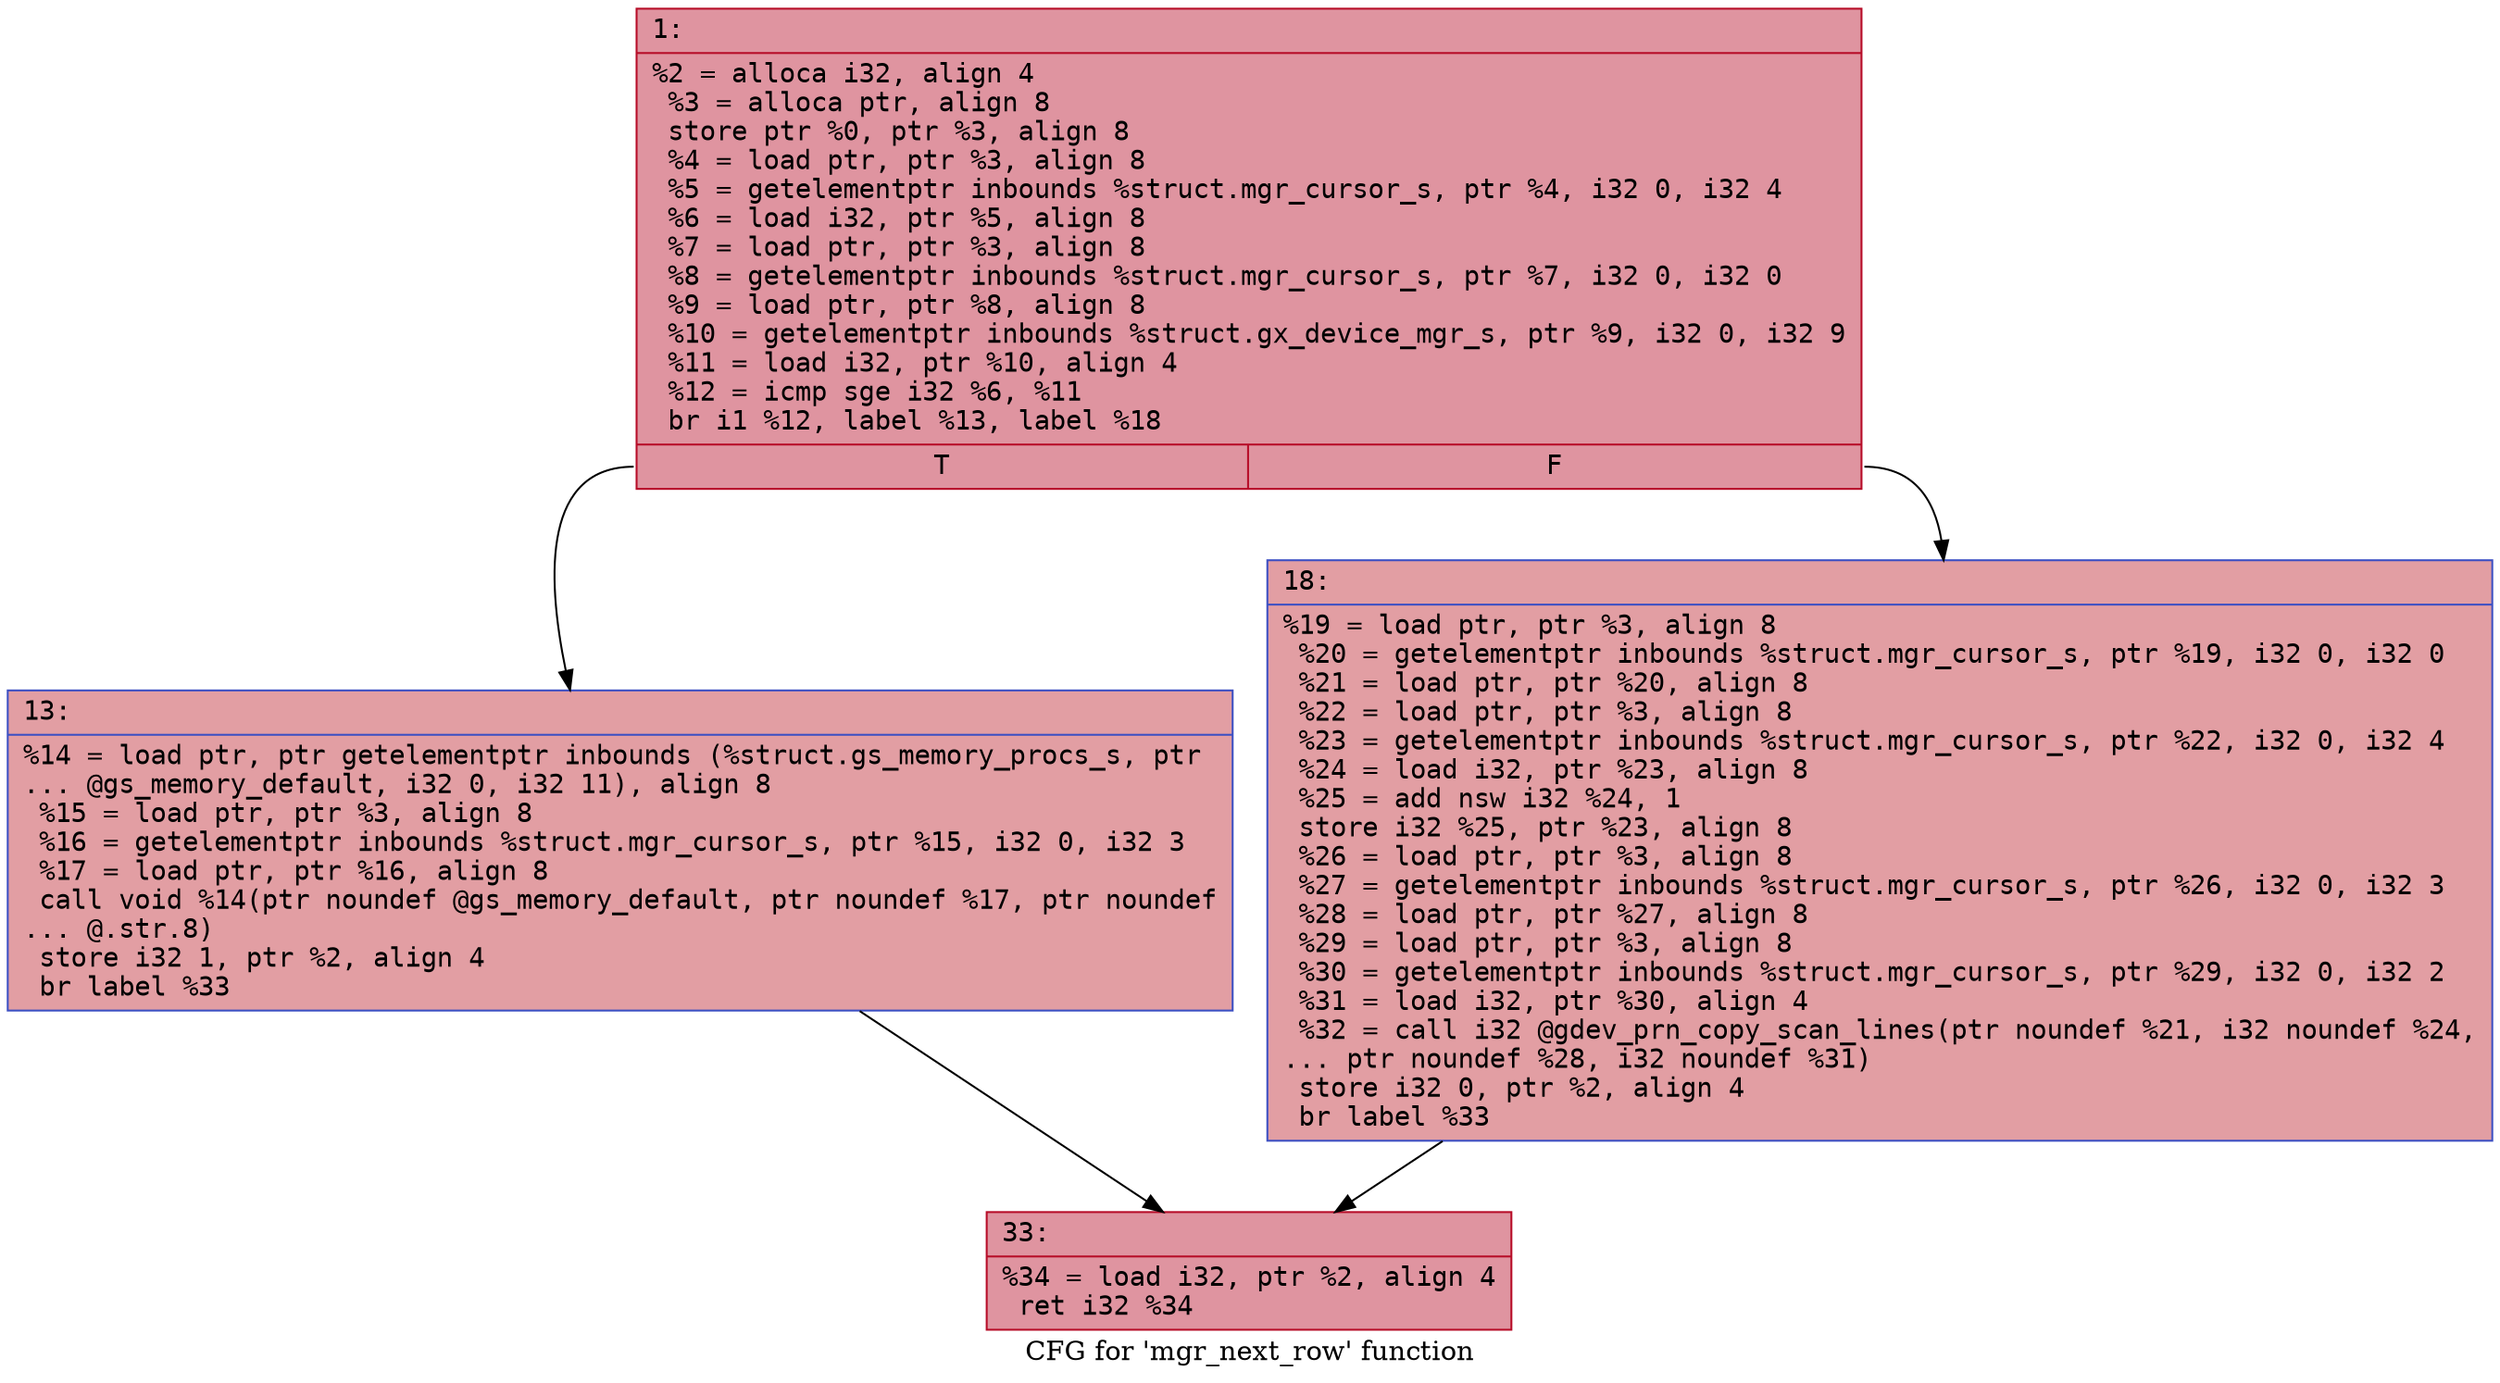 digraph "CFG for 'mgr_next_row' function" {
	label="CFG for 'mgr_next_row' function";

	Node0x600001069860 [shape=record,color="#b70d28ff", style=filled, fillcolor="#b70d2870" fontname="Courier",label="{1:\l|  %2 = alloca i32, align 4\l  %3 = alloca ptr, align 8\l  store ptr %0, ptr %3, align 8\l  %4 = load ptr, ptr %3, align 8\l  %5 = getelementptr inbounds %struct.mgr_cursor_s, ptr %4, i32 0, i32 4\l  %6 = load i32, ptr %5, align 8\l  %7 = load ptr, ptr %3, align 8\l  %8 = getelementptr inbounds %struct.mgr_cursor_s, ptr %7, i32 0, i32 0\l  %9 = load ptr, ptr %8, align 8\l  %10 = getelementptr inbounds %struct.gx_device_mgr_s, ptr %9, i32 0, i32 9\l  %11 = load i32, ptr %10, align 4\l  %12 = icmp sge i32 %6, %11\l  br i1 %12, label %13, label %18\l|{<s0>T|<s1>F}}"];
	Node0x600001069860:s0 -> Node0x6000010698b0[tooltip="1 -> 13\nProbability 50.00%" ];
	Node0x600001069860:s1 -> Node0x600001069900[tooltip="1 -> 18\nProbability 50.00%" ];
	Node0x6000010698b0 [shape=record,color="#3d50c3ff", style=filled, fillcolor="#be242e70" fontname="Courier",label="{13:\l|  %14 = load ptr, ptr getelementptr inbounds (%struct.gs_memory_procs_s, ptr\l... @gs_memory_default, i32 0, i32 11), align 8\l  %15 = load ptr, ptr %3, align 8\l  %16 = getelementptr inbounds %struct.mgr_cursor_s, ptr %15, i32 0, i32 3\l  %17 = load ptr, ptr %16, align 8\l  call void %14(ptr noundef @gs_memory_default, ptr noundef %17, ptr noundef\l... @.str.8)\l  store i32 1, ptr %2, align 4\l  br label %33\l}"];
	Node0x6000010698b0 -> Node0x600001069950[tooltip="13 -> 33\nProbability 100.00%" ];
	Node0x600001069900 [shape=record,color="#3d50c3ff", style=filled, fillcolor="#be242e70" fontname="Courier",label="{18:\l|  %19 = load ptr, ptr %3, align 8\l  %20 = getelementptr inbounds %struct.mgr_cursor_s, ptr %19, i32 0, i32 0\l  %21 = load ptr, ptr %20, align 8\l  %22 = load ptr, ptr %3, align 8\l  %23 = getelementptr inbounds %struct.mgr_cursor_s, ptr %22, i32 0, i32 4\l  %24 = load i32, ptr %23, align 8\l  %25 = add nsw i32 %24, 1\l  store i32 %25, ptr %23, align 8\l  %26 = load ptr, ptr %3, align 8\l  %27 = getelementptr inbounds %struct.mgr_cursor_s, ptr %26, i32 0, i32 3\l  %28 = load ptr, ptr %27, align 8\l  %29 = load ptr, ptr %3, align 8\l  %30 = getelementptr inbounds %struct.mgr_cursor_s, ptr %29, i32 0, i32 2\l  %31 = load i32, ptr %30, align 4\l  %32 = call i32 @gdev_prn_copy_scan_lines(ptr noundef %21, i32 noundef %24,\l... ptr noundef %28, i32 noundef %31)\l  store i32 0, ptr %2, align 4\l  br label %33\l}"];
	Node0x600001069900 -> Node0x600001069950[tooltip="18 -> 33\nProbability 100.00%" ];
	Node0x600001069950 [shape=record,color="#b70d28ff", style=filled, fillcolor="#b70d2870" fontname="Courier",label="{33:\l|  %34 = load i32, ptr %2, align 4\l  ret i32 %34\l}"];
}
